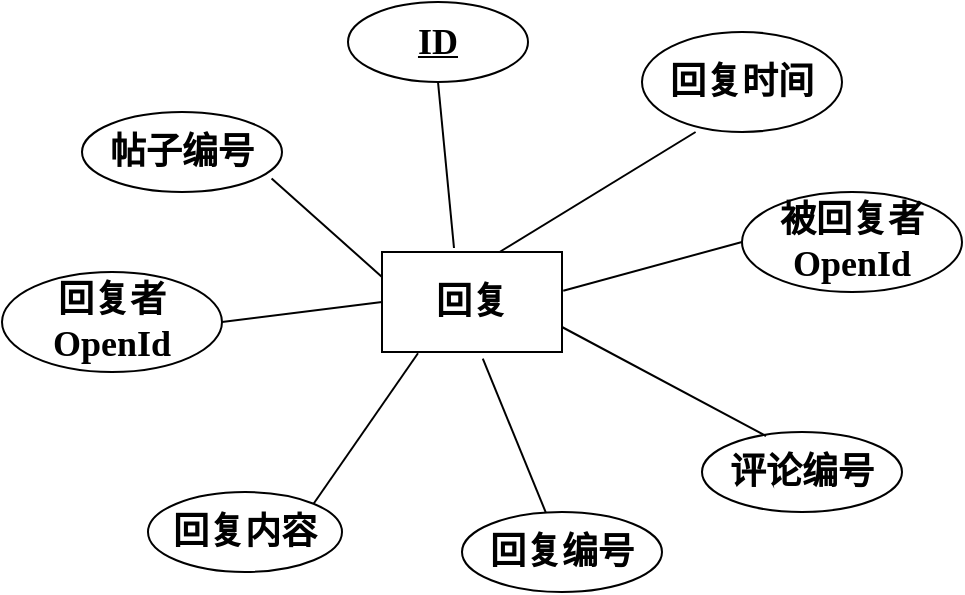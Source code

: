 <mxfile version="10.6.8" type="github"><diagram id="Fmj5Wr4w2907MUU8FOYN" name="Ã§Â¬Â¬ 1 Ã©Â¡Âµ"><mxGraphModel dx="1228" dy="545" grid="1" gridSize="10" guides="1" tooltips="1" connect="1" arrows="1" fold="1" page="1" pageScale="1" pageWidth="827" pageHeight="1169" math="0" shadow="0"><root><mxCell id="0"/><mxCell id="1" parent="0"/><mxCell id="l28i_EXJH0AN1FbZ7f9C-1" value="&lt;font style=&quot;font-size: 18px&quot; face=&quot;宋体&quot;&gt;&lt;b&gt;回复&lt;/b&gt;&lt;/font&gt;" style="rounded=0;whiteSpace=wrap;html=1;" parent="1" vertex="1"><mxGeometry x="340" y="150" width="90" height="50" as="geometry"/></mxCell><mxCell id="l28i_EXJH0AN1FbZ7f9C-2" value="&lt;font style=&quot;font-size: 18px&quot; face=&quot;宋体&quot;&gt;&lt;b&gt;帖子编号&lt;/b&gt;&lt;/font&gt;" style="ellipse;whiteSpace=wrap;html=1;" parent="1" vertex="1"><mxGeometry x="190" y="80" width="100" height="40" as="geometry"/></mxCell><mxCell id="l28i_EXJH0AN1FbZ7f9C-3" value="&lt;font style=&quot;font-size: 18px&quot; face=&quot;宋体&quot;&gt;&lt;b&gt;回复者OpenId&lt;/b&gt;&lt;/font&gt;" style="ellipse;whiteSpace=wrap;html=1;" parent="1" vertex="1"><mxGeometry x="150" y="160" width="110" height="50" as="geometry"/></mxCell><mxCell id="l28i_EXJH0AN1FbZ7f9C-4" value="&lt;b&gt;&lt;font style=&quot;font-size: 18px&quot; face=&quot;宋体&quot;&gt;回复内容&lt;/font&gt;&lt;/b&gt;" style="ellipse;whiteSpace=wrap;html=1;" parent="1" vertex="1"><mxGeometry x="223" y="270" width="97" height="40" as="geometry"/></mxCell><mxCell id="l28i_EXJH0AN1FbZ7f9C-5" value="&lt;font style=&quot;font-size: 18px&quot; face=&quot;Times new Roman&quot;&gt;&lt;b&gt;&lt;u&gt;ID&lt;/u&gt;&lt;/b&gt;&lt;/font&gt;" style="ellipse;whiteSpace=wrap;html=1;" parent="1" vertex="1"><mxGeometry x="323" y="25" width="90" height="40" as="geometry"/></mxCell><mxCell id="l28i_EXJH0AN1FbZ7f9C-6" value="&lt;b&gt;&lt;font style=&quot;font-size: 18px&quot; face=&quot;宋体&quot;&gt;被回复者OpenId&lt;/font&gt;&lt;/b&gt;" style="ellipse;whiteSpace=wrap;html=1;" parent="1" vertex="1"><mxGeometry x="520" y="120" width="110" height="50" as="geometry"/></mxCell><mxCell id="l28i_EXJH0AN1FbZ7f9C-7" value="&lt;b&gt;&lt;font style=&quot;font-size: 18px&quot; face=&quot;宋体&quot;&gt;回复时间&lt;/font&gt;&lt;/b&gt;" style="ellipse;whiteSpace=wrap;html=1;" parent="1" vertex="1"><mxGeometry x="470" y="40" width="100" height="50" as="geometry"/></mxCell><mxCell id="l28i_EXJH0AN1FbZ7f9C-8" value="&lt;b&gt;&lt;font style=&quot;font-size: 18px&quot; face=&quot;宋体&quot;&gt;评论编号&lt;/font&gt;&lt;/b&gt;" style="ellipse;whiteSpace=wrap;html=1;" parent="1" vertex="1"><mxGeometry x="500" y="240" width="100" height="40" as="geometry"/></mxCell><mxCell id="l28i_EXJH0AN1FbZ7f9C-9" value="&lt;font style=&quot;font-size: 18px&quot; face=&quot;宋体&quot;&gt;&lt;b&gt;回复编号&lt;/b&gt;&lt;/font&gt;" style="ellipse;whiteSpace=wrap;html=1;" parent="1" vertex="1"><mxGeometry x="380" y="280" width="100" height="40" as="geometry"/></mxCell><mxCell id="l28i_EXJH0AN1FbZ7f9C-11" value="" style="endArrow=none;html=1;entryX=0.5;entryY=1;entryDx=0;entryDy=0;exitX=0.4;exitY=-0.04;exitDx=0;exitDy=0;exitPerimeter=0;" parent="1" source="l28i_EXJH0AN1FbZ7f9C-1" target="l28i_EXJH0AN1FbZ7f9C-5" edge="1"><mxGeometry width="50" height="50" relative="1" as="geometry"><mxPoint x="160" y="390" as="sourcePoint"/><mxPoint x="210" y="340" as="targetPoint"/></mxGeometry></mxCell><mxCell id="l28i_EXJH0AN1FbZ7f9C-12" value="" style="endArrow=none;html=1;entryX=0.268;entryY=1;entryDx=0;entryDy=0;entryPerimeter=0;exitX=0.653;exitY=0;exitDx=0;exitDy=0;exitPerimeter=0;" parent="1" source="l28i_EXJH0AN1FbZ7f9C-1" target="l28i_EXJH0AN1FbZ7f9C-7" edge="1"><mxGeometry width="50" height="50" relative="1" as="geometry"><mxPoint x="170" y="400" as="sourcePoint"/><mxPoint x="220" y="350" as="targetPoint"/></mxGeometry></mxCell><mxCell id="l28i_EXJH0AN1FbZ7f9C-13" value="" style="endArrow=none;html=1;entryX=0;entryY=0.5;entryDx=0;entryDy=0;exitX=1.007;exitY=0.387;exitDx=0;exitDy=0;exitPerimeter=0;" parent="1" source="l28i_EXJH0AN1FbZ7f9C-1" target="l28i_EXJH0AN1FbZ7f9C-6" edge="1"><mxGeometry width="50" height="50" relative="1" as="geometry"><mxPoint x="180" y="410" as="sourcePoint"/><mxPoint x="230" y="360" as="targetPoint"/></mxGeometry></mxCell><mxCell id="l28i_EXJH0AN1FbZ7f9C-14" value="" style="endArrow=none;html=1;entryX=0.32;entryY=0.05;entryDx=0;entryDy=0;entryPerimeter=0;exitX=1;exitY=0.75;exitDx=0;exitDy=0;" parent="1" source="l28i_EXJH0AN1FbZ7f9C-1" target="l28i_EXJH0AN1FbZ7f9C-8" edge="1"><mxGeometry width="50" height="50" relative="1" as="geometry"><mxPoint x="190" y="420" as="sourcePoint"/><mxPoint x="240" y="370" as="targetPoint"/></mxGeometry></mxCell><mxCell id="l28i_EXJH0AN1FbZ7f9C-15" value="" style="endArrow=none;html=1;entryX=0.56;entryY=1.067;entryDx=0;entryDy=0;entryPerimeter=0;" parent="1" source="l28i_EXJH0AN1FbZ7f9C-9" target="l28i_EXJH0AN1FbZ7f9C-1" edge="1"><mxGeometry width="50" height="50" relative="1" as="geometry"><mxPoint x="200" y="430" as="sourcePoint"/><mxPoint x="250" y="380" as="targetPoint"/></mxGeometry></mxCell><mxCell id="l28i_EXJH0AN1FbZ7f9C-16" value="" style="endArrow=none;html=1;entryX=0.2;entryY=1.013;entryDx=0;entryDy=0;entryPerimeter=0;exitX=1;exitY=0;exitDx=0;exitDy=0;" parent="1" source="l28i_EXJH0AN1FbZ7f9C-4" target="l28i_EXJH0AN1FbZ7f9C-1" edge="1"><mxGeometry width="50" height="50" relative="1" as="geometry"><mxPoint x="210" y="440" as="sourcePoint"/><mxPoint x="260" y="390" as="targetPoint"/></mxGeometry></mxCell><mxCell id="l28i_EXJH0AN1FbZ7f9C-17" value="" style="endArrow=none;html=1;entryX=0;entryY=0.5;entryDx=0;entryDy=0;exitX=1;exitY=0.5;exitDx=0;exitDy=0;" parent="1" source="l28i_EXJH0AN1FbZ7f9C-3" target="l28i_EXJH0AN1FbZ7f9C-1" edge="1"><mxGeometry width="50" height="50" relative="1" as="geometry"><mxPoint x="220" y="450" as="sourcePoint"/><mxPoint x="270" y="400" as="targetPoint"/></mxGeometry></mxCell><mxCell id="l28i_EXJH0AN1FbZ7f9C-18" value="" style="endArrow=none;html=1;entryX=0;entryY=0.25;entryDx=0;entryDy=0;exitX=0.948;exitY=0.83;exitDx=0;exitDy=0;exitPerimeter=0;" parent="1" source="l28i_EXJH0AN1FbZ7f9C-2" target="l28i_EXJH0AN1FbZ7f9C-1" edge="1"><mxGeometry width="50" height="50" relative="1" as="geometry"><mxPoint x="230" y="460" as="sourcePoint"/><mxPoint x="280" y="410" as="targetPoint"/></mxGeometry></mxCell></root></mxGraphModel></diagram></mxfile>